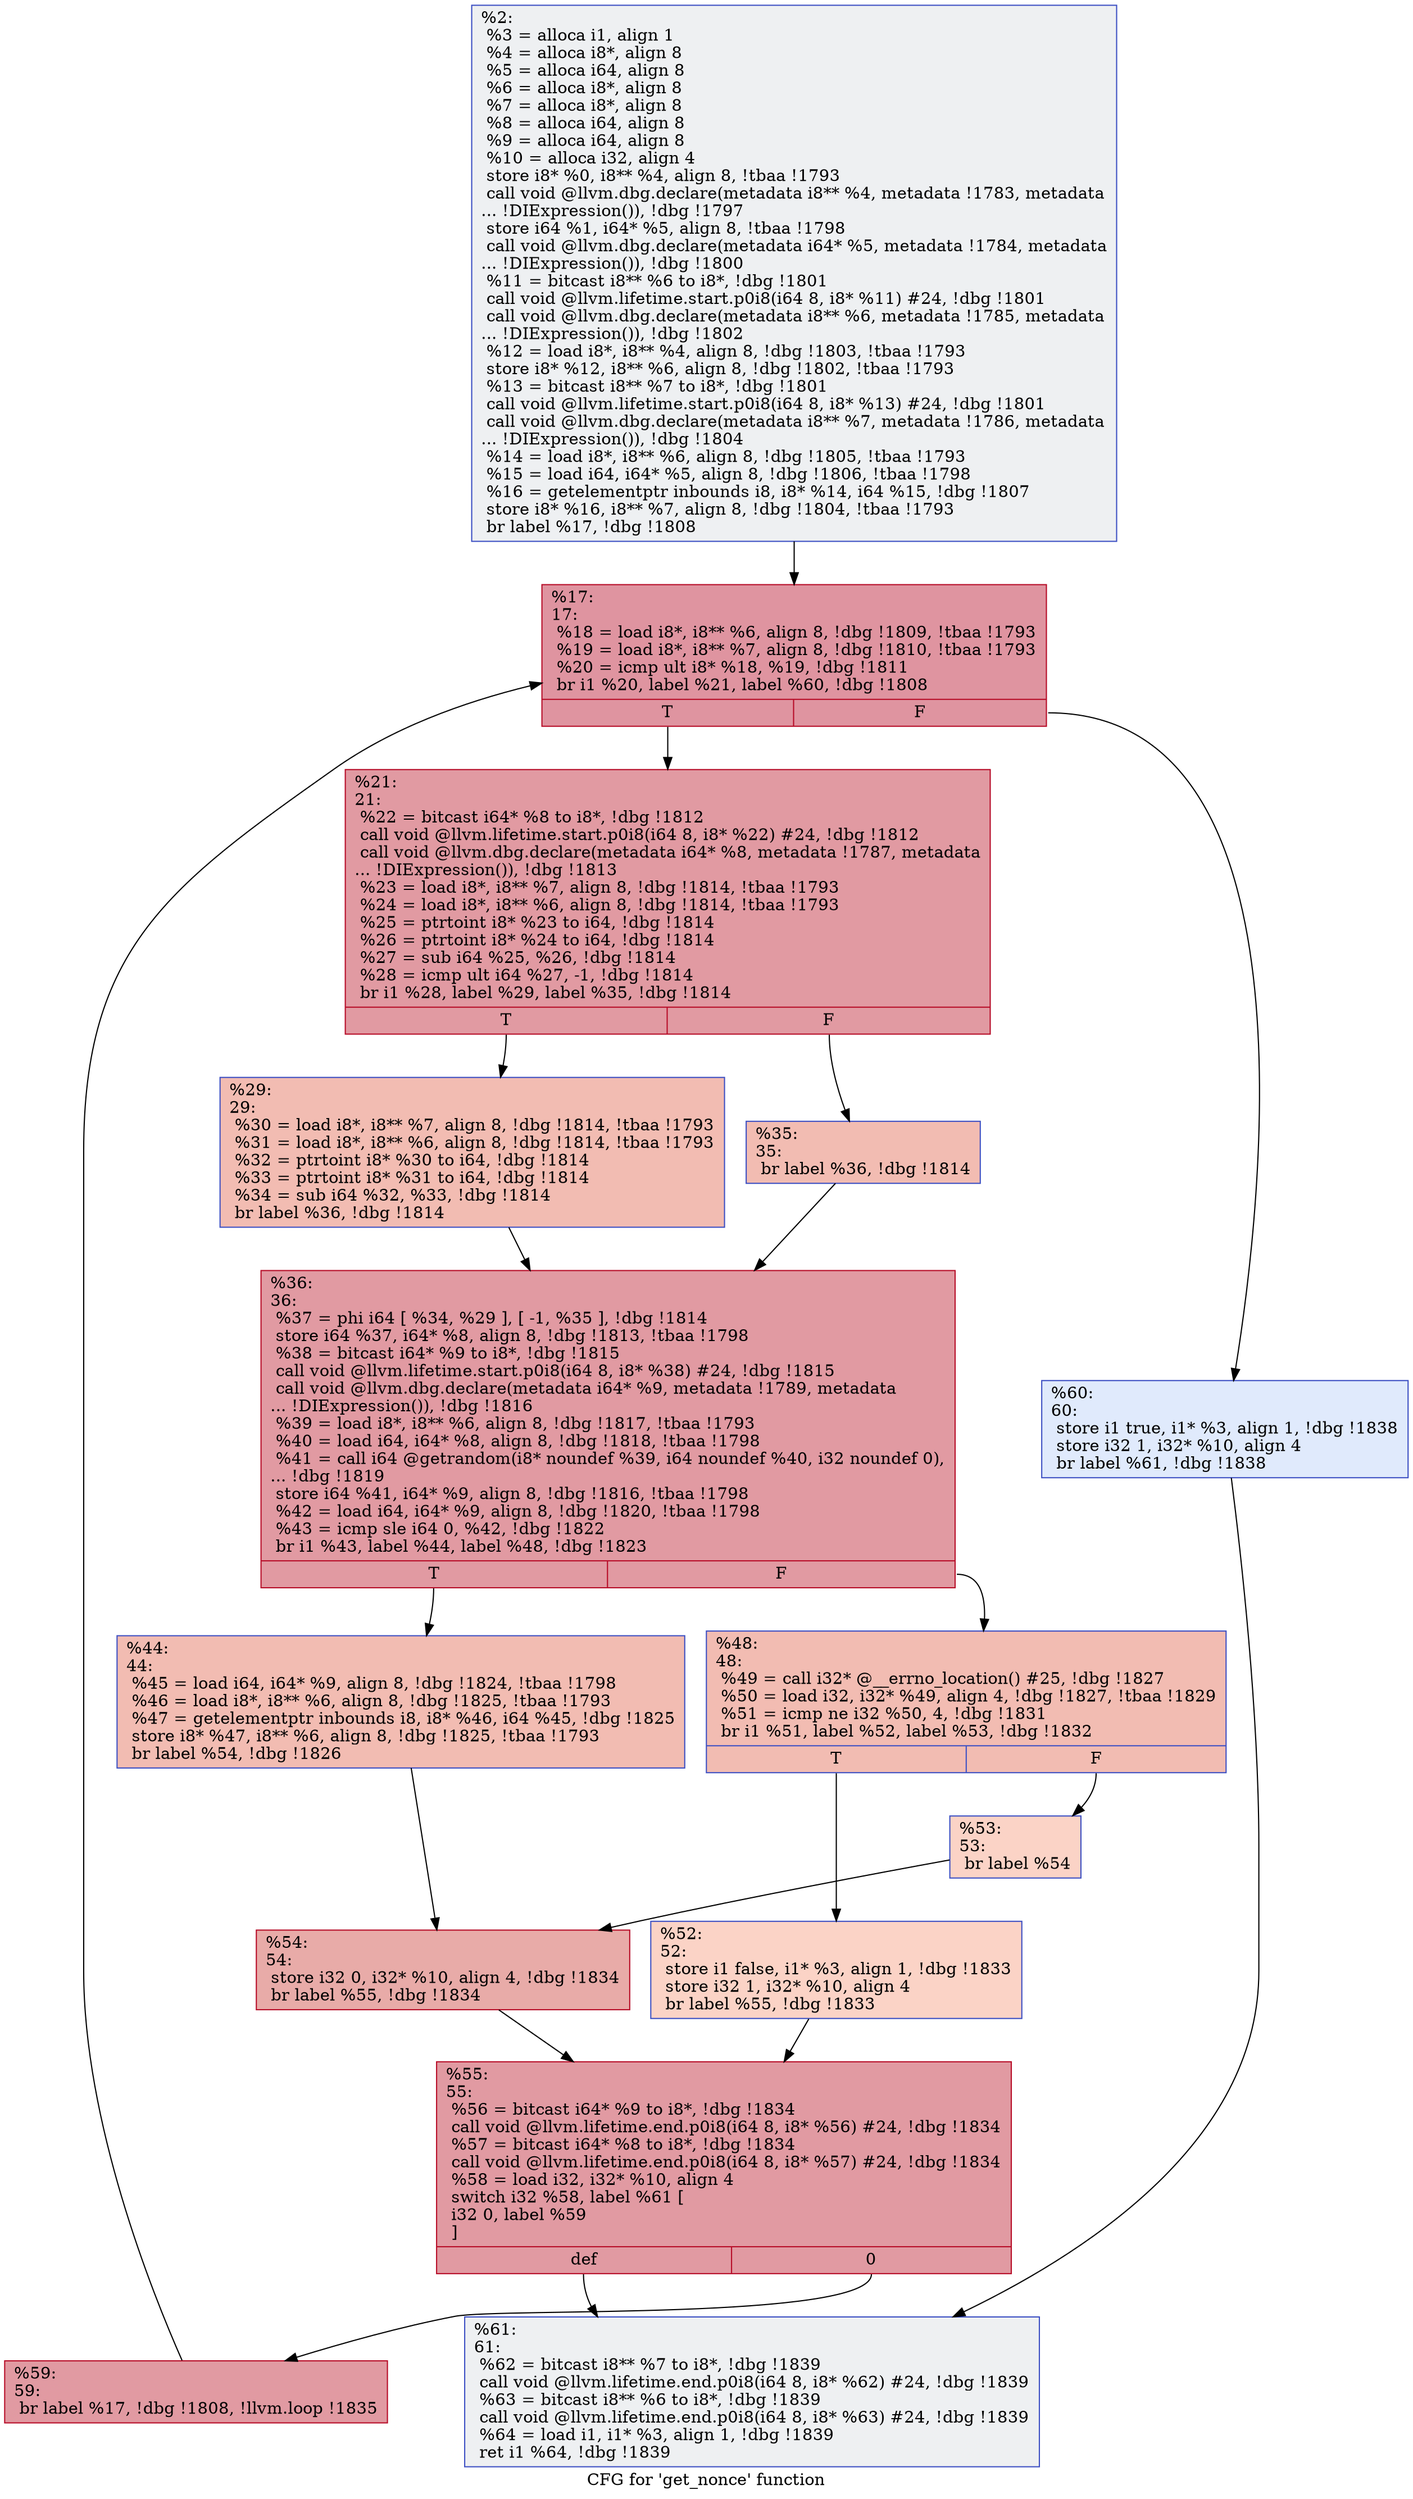 digraph "CFG for 'get_nonce' function" {
	label="CFG for 'get_nonce' function";

	Node0x2794890 [shape=record,color="#3d50c3ff", style=filled, fillcolor="#d9dce170",label="{%2:\l  %3 = alloca i1, align 1\l  %4 = alloca i8*, align 8\l  %5 = alloca i64, align 8\l  %6 = alloca i8*, align 8\l  %7 = alloca i8*, align 8\l  %8 = alloca i64, align 8\l  %9 = alloca i64, align 8\l  %10 = alloca i32, align 4\l  store i8* %0, i8** %4, align 8, !tbaa !1793\l  call void @llvm.dbg.declare(metadata i8** %4, metadata !1783, metadata\l... !DIExpression()), !dbg !1797\l  store i64 %1, i64* %5, align 8, !tbaa !1798\l  call void @llvm.dbg.declare(metadata i64* %5, metadata !1784, metadata\l... !DIExpression()), !dbg !1800\l  %11 = bitcast i8** %6 to i8*, !dbg !1801\l  call void @llvm.lifetime.start.p0i8(i64 8, i8* %11) #24, !dbg !1801\l  call void @llvm.dbg.declare(metadata i8** %6, metadata !1785, metadata\l... !DIExpression()), !dbg !1802\l  %12 = load i8*, i8** %4, align 8, !dbg !1803, !tbaa !1793\l  store i8* %12, i8** %6, align 8, !dbg !1802, !tbaa !1793\l  %13 = bitcast i8** %7 to i8*, !dbg !1801\l  call void @llvm.lifetime.start.p0i8(i64 8, i8* %13) #24, !dbg !1801\l  call void @llvm.dbg.declare(metadata i8** %7, metadata !1786, metadata\l... !DIExpression()), !dbg !1804\l  %14 = load i8*, i8** %6, align 8, !dbg !1805, !tbaa !1793\l  %15 = load i64, i64* %5, align 8, !dbg !1806, !tbaa !1798\l  %16 = getelementptr inbounds i8, i8* %14, i64 %15, !dbg !1807\l  store i8* %16, i8** %7, align 8, !dbg !1804, !tbaa !1793\l  br label %17, !dbg !1808\l}"];
	Node0x2794890 -> Node0x2796280;
	Node0x2796280 [shape=record,color="#b70d28ff", style=filled, fillcolor="#b70d2870",label="{%17:\l17:                                               \l  %18 = load i8*, i8** %6, align 8, !dbg !1809, !tbaa !1793\l  %19 = load i8*, i8** %7, align 8, !dbg !1810, !tbaa !1793\l  %20 = icmp ult i8* %18, %19, !dbg !1811\l  br i1 %20, label %21, label %60, !dbg !1808\l|{<s0>T|<s1>F}}"];
	Node0x2796280:s0 -> Node0x27962d0;
	Node0x2796280:s1 -> Node0x2796640;
	Node0x27962d0 [shape=record,color="#b70d28ff", style=filled, fillcolor="#bb1b2c70",label="{%21:\l21:                                               \l  %22 = bitcast i64* %8 to i8*, !dbg !1812\l  call void @llvm.lifetime.start.p0i8(i64 8, i8* %22) #24, !dbg !1812\l  call void @llvm.dbg.declare(metadata i64* %8, metadata !1787, metadata\l... !DIExpression()), !dbg !1813\l  %23 = load i8*, i8** %7, align 8, !dbg !1814, !tbaa !1793\l  %24 = load i8*, i8** %6, align 8, !dbg !1814, !tbaa !1793\l  %25 = ptrtoint i8* %23 to i64, !dbg !1814\l  %26 = ptrtoint i8* %24 to i64, !dbg !1814\l  %27 = sub i64 %25, %26, !dbg !1814\l  %28 = icmp ult i64 %27, -1, !dbg !1814\l  br i1 %28, label %29, label %35, !dbg !1814\l|{<s0>T|<s1>F}}"];
	Node0x27962d0:s0 -> Node0x2796320;
	Node0x27962d0:s1 -> Node0x2796370;
	Node0x2796320 [shape=record,color="#3d50c3ff", style=filled, fillcolor="#e1675170",label="{%29:\l29:                                               \l  %30 = load i8*, i8** %7, align 8, !dbg !1814, !tbaa !1793\l  %31 = load i8*, i8** %6, align 8, !dbg !1814, !tbaa !1793\l  %32 = ptrtoint i8* %30 to i64, !dbg !1814\l  %33 = ptrtoint i8* %31 to i64, !dbg !1814\l  %34 = sub i64 %32, %33, !dbg !1814\l  br label %36, !dbg !1814\l}"];
	Node0x2796320 -> Node0x27963c0;
	Node0x2796370 [shape=record,color="#3d50c3ff", style=filled, fillcolor="#e1675170",label="{%35:\l35:                                               \l  br label %36, !dbg !1814\l}"];
	Node0x2796370 -> Node0x27963c0;
	Node0x27963c0 [shape=record,color="#b70d28ff", style=filled, fillcolor="#bb1b2c70",label="{%36:\l36:                                               \l  %37 = phi i64 [ %34, %29 ], [ -1, %35 ], !dbg !1814\l  store i64 %37, i64* %8, align 8, !dbg !1813, !tbaa !1798\l  %38 = bitcast i64* %9 to i8*, !dbg !1815\l  call void @llvm.lifetime.start.p0i8(i64 8, i8* %38) #24, !dbg !1815\l  call void @llvm.dbg.declare(metadata i64* %9, metadata !1789, metadata\l... !DIExpression()), !dbg !1816\l  %39 = load i8*, i8** %6, align 8, !dbg !1817, !tbaa !1793\l  %40 = load i64, i64* %8, align 8, !dbg !1818, !tbaa !1798\l  %41 = call i64 @getrandom(i8* noundef %39, i64 noundef %40, i32 noundef 0),\l... !dbg !1819\l  store i64 %41, i64* %9, align 8, !dbg !1816, !tbaa !1798\l  %42 = load i64, i64* %9, align 8, !dbg !1820, !tbaa !1798\l  %43 = icmp sle i64 0, %42, !dbg !1822\l  br i1 %43, label %44, label %48, !dbg !1823\l|{<s0>T|<s1>F}}"];
	Node0x27963c0:s0 -> Node0x2796410;
	Node0x27963c0:s1 -> Node0x2796460;
	Node0x2796410 [shape=record,color="#3d50c3ff", style=filled, fillcolor="#e1675170",label="{%44:\l44:                                               \l  %45 = load i64, i64* %9, align 8, !dbg !1824, !tbaa !1798\l  %46 = load i8*, i8** %6, align 8, !dbg !1825, !tbaa !1793\l  %47 = getelementptr inbounds i8, i8* %46, i64 %45, !dbg !1825\l  store i8* %47, i8** %6, align 8, !dbg !1825, !tbaa !1793\l  br label %54, !dbg !1826\l}"];
	Node0x2796410 -> Node0x2796550;
	Node0x2796460 [shape=record,color="#3d50c3ff", style=filled, fillcolor="#e1675170",label="{%48:\l48:                                               \l  %49 = call i32* @__errno_location() #25, !dbg !1827\l  %50 = load i32, i32* %49, align 4, !dbg !1827, !tbaa !1829\l  %51 = icmp ne i32 %50, 4, !dbg !1831\l  br i1 %51, label %52, label %53, !dbg !1832\l|{<s0>T|<s1>F}}"];
	Node0x2796460:s0 -> Node0x27964b0;
	Node0x2796460:s1 -> Node0x2796500;
	Node0x27964b0 [shape=record,color="#3d50c3ff", style=filled, fillcolor="#f59c7d70",label="{%52:\l52:                                               \l  store i1 false, i1* %3, align 1, !dbg !1833\l  store i32 1, i32* %10, align 4\l  br label %55, !dbg !1833\l}"];
	Node0x27964b0 -> Node0x27965a0;
	Node0x2796500 [shape=record,color="#3d50c3ff", style=filled, fillcolor="#f59c7d70",label="{%53:\l53:                                               \l  br label %54\l}"];
	Node0x2796500 -> Node0x2796550;
	Node0x2796550 [shape=record,color="#b70d28ff", style=filled, fillcolor="#cc403a70",label="{%54:\l54:                                               \l  store i32 0, i32* %10, align 4, !dbg !1834\l  br label %55, !dbg !1834\l}"];
	Node0x2796550 -> Node0x27965a0;
	Node0x27965a0 [shape=record,color="#b70d28ff", style=filled, fillcolor="#bb1b2c70",label="{%55:\l55:                                               \l  %56 = bitcast i64* %9 to i8*, !dbg !1834\l  call void @llvm.lifetime.end.p0i8(i64 8, i8* %56) #24, !dbg !1834\l  %57 = bitcast i64* %8 to i8*, !dbg !1834\l  call void @llvm.lifetime.end.p0i8(i64 8, i8* %57) #24, !dbg !1834\l  %58 = load i32, i32* %10, align 4\l  switch i32 %58, label %61 [\l    i32 0, label %59\l  ]\l|{<s0>def|<s1>0}}"];
	Node0x27965a0:s0 -> Node0x2796690;
	Node0x27965a0:s1 -> Node0x27965f0;
	Node0x27965f0 [shape=record,color="#b70d28ff", style=filled, fillcolor="#bb1b2c70",label="{%59:\l59:                                               \l  br label %17, !dbg !1808, !llvm.loop !1835\l}"];
	Node0x27965f0 -> Node0x2796280;
	Node0x2796640 [shape=record,color="#3d50c3ff", style=filled, fillcolor="#b9d0f970",label="{%60:\l60:                                               \l  store i1 true, i1* %3, align 1, !dbg !1838\l  store i32 1, i32* %10, align 4\l  br label %61, !dbg !1838\l}"];
	Node0x2796640 -> Node0x2796690;
	Node0x2796690 [shape=record,color="#3d50c3ff", style=filled, fillcolor="#d9dce170",label="{%61:\l61:                                               \l  %62 = bitcast i8** %7 to i8*, !dbg !1839\l  call void @llvm.lifetime.end.p0i8(i64 8, i8* %62) #24, !dbg !1839\l  %63 = bitcast i8** %6 to i8*, !dbg !1839\l  call void @llvm.lifetime.end.p0i8(i64 8, i8* %63) #24, !dbg !1839\l  %64 = load i1, i1* %3, align 1, !dbg !1839\l  ret i1 %64, !dbg !1839\l}"];
}
